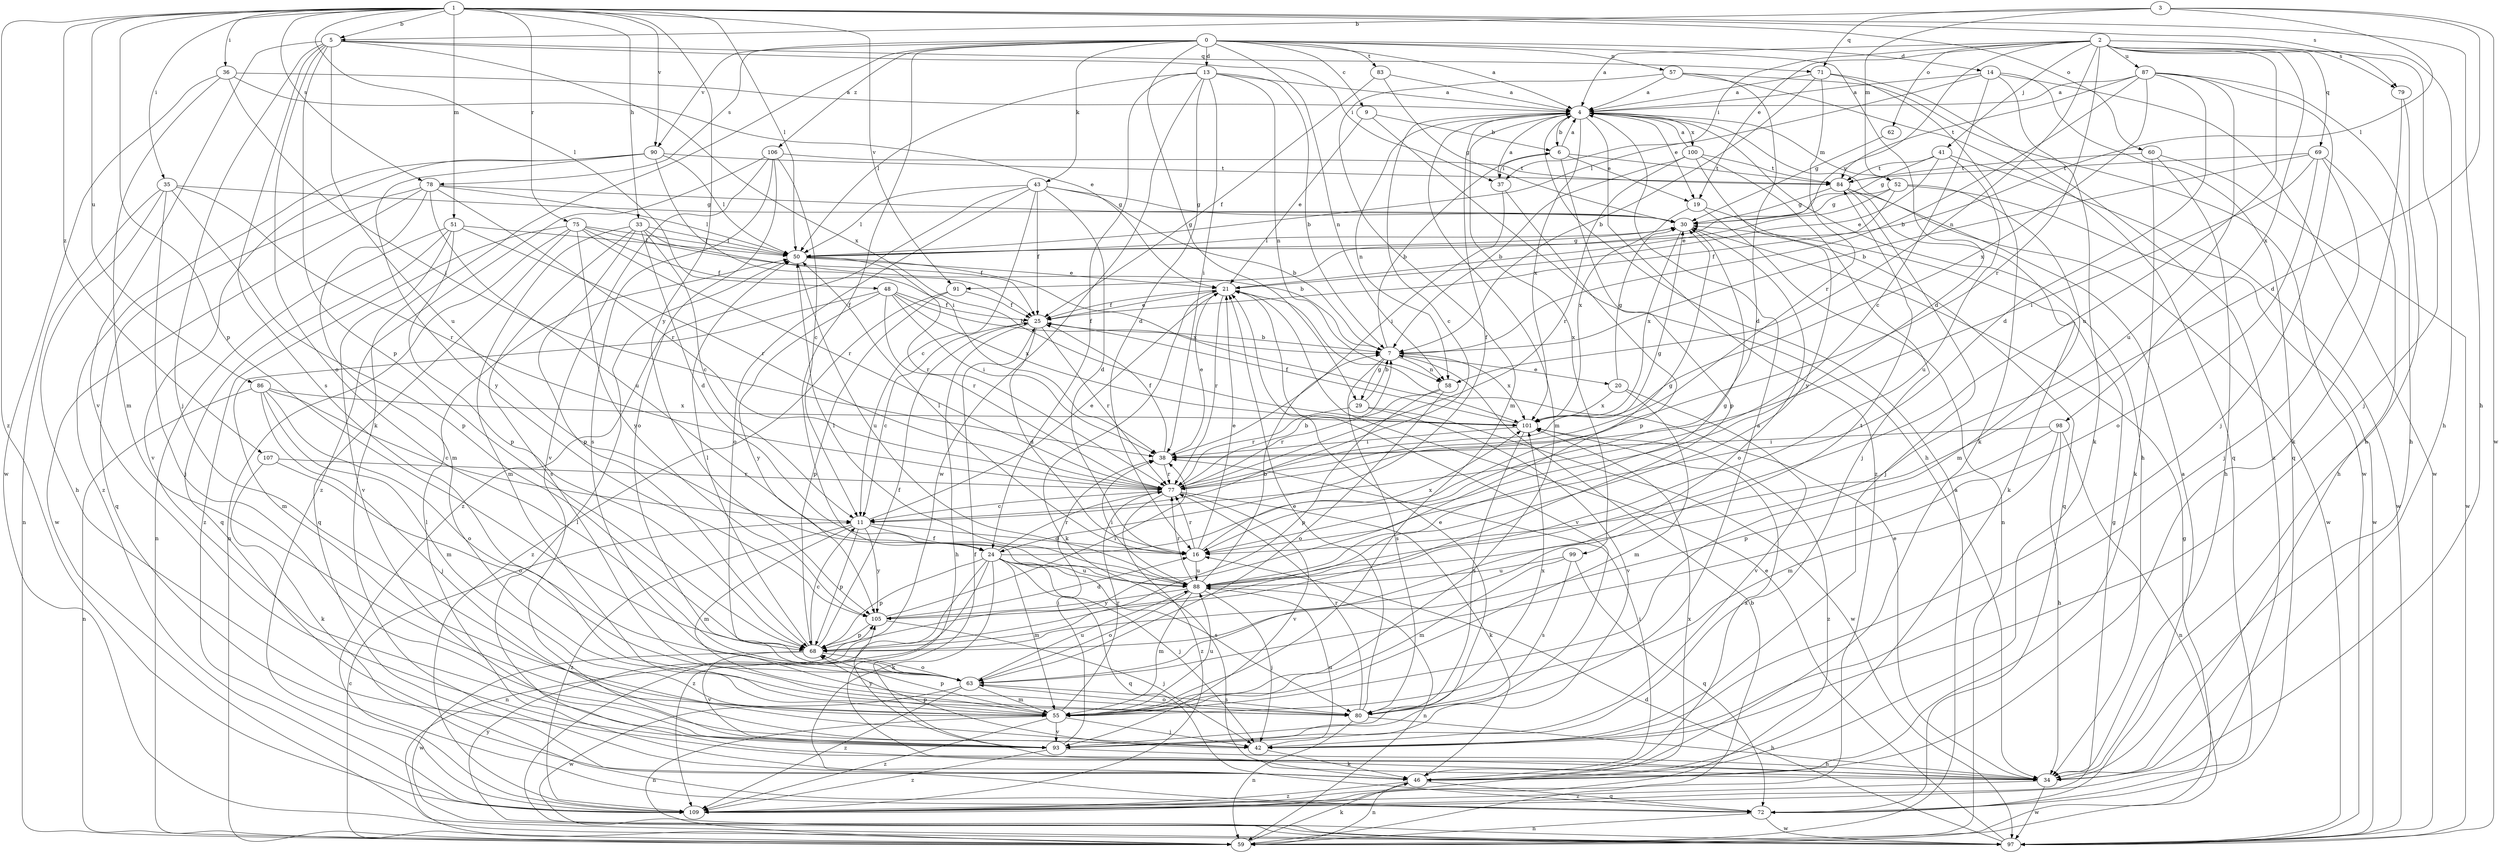 strict digraph  {
0;
1;
2;
3;
4;
5;
6;
7;
9;
11;
13;
14;
16;
19;
20;
21;
24;
25;
29;
30;
33;
34;
35;
36;
37;
38;
41;
42;
43;
46;
48;
50;
51;
52;
55;
57;
58;
59;
60;
62;
63;
68;
69;
71;
72;
75;
77;
78;
79;
80;
83;
84;
86;
87;
88;
90;
91;
93;
97;
98;
99;
100;
101;
105;
106;
107;
109;
0 -> 4  [label=a];
0 -> 9  [label=c];
0 -> 13  [label=d];
0 -> 14  [label=d];
0 -> 16  [label=d];
0 -> 24  [label=f];
0 -> 29  [label=g];
0 -> 43  [label=k];
0 -> 46  [label=k];
0 -> 57  [label=n];
0 -> 58  [label=n];
0 -> 78  [label=s];
0 -> 83  [label=t];
0 -> 90  [label=v];
0 -> 106  [label=z];
1 -> 5  [label=b];
1 -> 33  [label=h];
1 -> 34  [label=h];
1 -> 35  [label=i];
1 -> 36  [label=i];
1 -> 48  [label=l];
1 -> 50  [label=l];
1 -> 51  [label=m];
1 -> 60  [label=o];
1 -> 68  [label=p];
1 -> 75  [label=r];
1 -> 78  [label=s];
1 -> 79  [label=s];
1 -> 86  [label=u];
1 -> 90  [label=v];
1 -> 91  [label=v];
1 -> 105  [label=y];
1 -> 107  [label=z];
1 -> 109  [label=z];
2 -> 4  [label=a];
2 -> 19  [label=e];
2 -> 34  [label=h];
2 -> 37  [label=i];
2 -> 41  [label=j];
2 -> 42  [label=j];
2 -> 58  [label=n];
2 -> 62  [label=o];
2 -> 69  [label=q];
2 -> 77  [label=r];
2 -> 79  [label=s];
2 -> 87  [label=u];
2 -> 88  [label=u];
2 -> 91  [label=v];
2 -> 98  [label=x];
3 -> 5  [label=b];
3 -> 16  [label=d];
3 -> 50  [label=l];
3 -> 52  [label=m];
3 -> 71  [label=q];
3 -> 97  [label=w];
4 -> 6  [label=b];
4 -> 11  [label=c];
4 -> 19  [label=e];
4 -> 24  [label=f];
4 -> 34  [label=h];
4 -> 52  [label=m];
4 -> 55  [label=m];
4 -> 58  [label=n];
4 -> 99  [label=x];
4 -> 100  [label=x];
4 -> 101  [label=x];
4 -> 109  [label=z];
5 -> 37  [label=i];
5 -> 42  [label=j];
5 -> 63  [label=o];
5 -> 68  [label=p];
5 -> 71  [label=q];
5 -> 80  [label=s];
5 -> 88  [label=u];
5 -> 93  [label=v];
5 -> 101  [label=x];
6 -> 4  [label=a];
6 -> 19  [label=e];
6 -> 37  [label=i];
6 -> 68  [label=p];
6 -> 84  [label=t];
7 -> 6  [label=b];
7 -> 20  [label=e];
7 -> 29  [label=g];
7 -> 58  [label=n];
7 -> 80  [label=s];
7 -> 101  [label=x];
9 -> 6  [label=b];
9 -> 21  [label=e];
9 -> 34  [label=h];
11 -> 16  [label=d];
11 -> 21  [label=e];
11 -> 24  [label=f];
11 -> 55  [label=m];
11 -> 68  [label=p];
11 -> 105  [label=y];
11 -> 109  [label=z];
13 -> 4  [label=a];
13 -> 7  [label=b];
13 -> 16  [label=d];
13 -> 24  [label=f];
13 -> 38  [label=i];
13 -> 50  [label=l];
13 -> 58  [label=n];
13 -> 97  [label=w];
14 -> 4  [label=a];
14 -> 11  [label=c];
14 -> 46  [label=k];
14 -> 50  [label=l];
14 -> 72  [label=q];
14 -> 97  [label=w];
16 -> 21  [label=e];
16 -> 50  [label=l];
16 -> 77  [label=r];
16 -> 88  [label=u];
16 -> 101  [label=x];
19 -> 59  [label=n];
19 -> 72  [label=q];
19 -> 101  [label=x];
20 -> 30  [label=g];
20 -> 55  [label=m];
20 -> 93  [label=v];
20 -> 101  [label=x];
21 -> 25  [label=f];
21 -> 46  [label=k];
21 -> 77  [label=r];
21 -> 93  [label=v];
24 -> 30  [label=g];
24 -> 42  [label=j];
24 -> 46  [label=k];
24 -> 55  [label=m];
24 -> 59  [label=n];
24 -> 68  [label=p];
24 -> 72  [label=q];
24 -> 77  [label=r];
24 -> 80  [label=s];
24 -> 88  [label=u];
24 -> 109  [label=z];
25 -> 7  [label=b];
25 -> 11  [label=c];
25 -> 16  [label=d];
25 -> 21  [label=e];
25 -> 34  [label=h];
25 -> 77  [label=r];
29 -> 7  [label=b];
29 -> 77  [label=r];
29 -> 93  [label=v];
29 -> 97  [label=w];
30 -> 50  [label=l];
30 -> 63  [label=o];
30 -> 101  [label=x];
33 -> 11  [label=c];
33 -> 16  [label=d];
33 -> 25  [label=f];
33 -> 50  [label=l];
33 -> 55  [label=m];
33 -> 68  [label=p];
33 -> 80  [label=s];
34 -> 21  [label=e];
34 -> 25  [label=f];
34 -> 50  [label=l];
34 -> 97  [label=w];
34 -> 109  [label=z];
35 -> 30  [label=g];
35 -> 34  [label=h];
35 -> 42  [label=j];
35 -> 59  [label=n];
35 -> 68  [label=p];
35 -> 77  [label=r];
36 -> 4  [label=a];
36 -> 21  [label=e];
36 -> 38  [label=i];
36 -> 55  [label=m];
36 -> 97  [label=w];
37 -> 4  [label=a];
37 -> 38  [label=i];
37 -> 68  [label=p];
38 -> 21  [label=e];
38 -> 25  [label=f];
38 -> 77  [label=r];
41 -> 21  [label=e];
41 -> 30  [label=g];
41 -> 84  [label=t];
41 -> 88  [label=u];
41 -> 97  [label=w];
42 -> 46  [label=k];
42 -> 68  [label=p];
42 -> 88  [label=u];
43 -> 7  [label=b];
43 -> 11  [label=c];
43 -> 16  [label=d];
43 -> 25  [label=f];
43 -> 30  [label=g];
43 -> 50  [label=l];
43 -> 63  [label=o];
43 -> 109  [label=z];
46 -> 38  [label=i];
46 -> 50  [label=l];
46 -> 59  [label=n];
46 -> 72  [label=q];
46 -> 101  [label=x];
46 -> 109  [label=z];
48 -> 7  [label=b];
48 -> 25  [label=f];
48 -> 38  [label=i];
48 -> 55  [label=m];
48 -> 77  [label=r];
48 -> 101  [label=x];
48 -> 105  [label=y];
50 -> 21  [label=e];
50 -> 30  [label=g];
50 -> 77  [label=r];
50 -> 88  [label=u];
50 -> 101  [label=x];
51 -> 50  [label=l];
51 -> 59  [label=n];
51 -> 68  [label=p];
51 -> 72  [label=q];
51 -> 77  [label=r];
51 -> 93  [label=v];
52 -> 21  [label=e];
52 -> 25  [label=f];
52 -> 30  [label=g];
52 -> 55  [label=m];
52 -> 97  [label=w];
55 -> 42  [label=j];
55 -> 59  [label=n];
55 -> 68  [label=p];
55 -> 77  [label=r];
55 -> 88  [label=u];
55 -> 93  [label=v];
55 -> 109  [label=z];
57 -> 4  [label=a];
57 -> 16  [label=d];
57 -> 55  [label=m];
57 -> 72  [label=q];
57 -> 97  [label=w];
58 -> 63  [label=o];
58 -> 68  [label=p];
58 -> 77  [label=r];
59 -> 4  [label=a];
59 -> 7  [label=b];
59 -> 11  [label=c];
59 -> 30  [label=g];
59 -> 46  [label=k];
60 -> 34  [label=h];
60 -> 46  [label=k];
60 -> 84  [label=t];
60 -> 97  [label=w];
62 -> 30  [label=g];
63 -> 55  [label=m];
63 -> 80  [label=s];
63 -> 88  [label=u];
63 -> 97  [label=w];
63 -> 109  [label=z];
68 -> 11  [label=c];
68 -> 25  [label=f];
68 -> 50  [label=l];
68 -> 63  [label=o];
68 -> 84  [label=t];
68 -> 93  [label=v];
68 -> 97  [label=w];
69 -> 7  [label=b];
69 -> 34  [label=h];
69 -> 38  [label=i];
69 -> 42  [label=j];
69 -> 63  [label=o];
69 -> 84  [label=t];
71 -> 4  [label=a];
71 -> 7  [label=b];
71 -> 46  [label=k];
71 -> 77  [label=r];
71 -> 109  [label=z];
72 -> 4  [label=a];
72 -> 59  [label=n];
72 -> 97  [label=w];
75 -> 7  [label=b];
75 -> 25  [label=f];
75 -> 50  [label=l];
75 -> 59  [label=n];
75 -> 72  [label=q];
75 -> 77  [label=r];
75 -> 105  [label=y];
75 -> 109  [label=z];
77 -> 7  [label=b];
77 -> 11  [label=c];
77 -> 30  [label=g];
77 -> 46  [label=k];
77 -> 93  [label=v];
77 -> 109  [label=z];
78 -> 30  [label=g];
78 -> 50  [label=l];
78 -> 55  [label=m];
78 -> 72  [label=q];
78 -> 77  [label=r];
78 -> 88  [label=u];
78 -> 97  [label=w];
79 -> 34  [label=h];
79 -> 46  [label=k];
80 -> 4  [label=a];
80 -> 21  [label=e];
80 -> 34  [label=h];
80 -> 59  [label=n];
80 -> 63  [label=o];
80 -> 77  [label=r];
80 -> 101  [label=x];
83 -> 4  [label=a];
83 -> 25  [label=f];
83 -> 30  [label=g];
84 -> 30  [label=g];
84 -> 42  [label=j];
84 -> 46  [label=k];
84 -> 97  [label=w];
86 -> 11  [label=c];
86 -> 42  [label=j];
86 -> 55  [label=m];
86 -> 59  [label=n];
86 -> 63  [label=o];
86 -> 101  [label=x];
87 -> 4  [label=a];
87 -> 7  [label=b];
87 -> 16  [label=d];
87 -> 34  [label=h];
87 -> 42  [label=j];
87 -> 84  [label=t];
87 -> 88  [label=u];
87 -> 101  [label=x];
88 -> 7  [label=b];
88 -> 30  [label=g];
88 -> 38  [label=i];
88 -> 42  [label=j];
88 -> 50  [label=l];
88 -> 55  [label=m];
88 -> 59  [label=n];
88 -> 63  [label=o];
88 -> 77  [label=r];
88 -> 105  [label=y];
90 -> 38  [label=i];
90 -> 50  [label=l];
90 -> 84  [label=t];
90 -> 93  [label=v];
90 -> 105  [label=y];
90 -> 109  [label=z];
91 -> 25  [label=f];
91 -> 68  [label=p];
91 -> 109  [label=z];
93 -> 21  [label=e];
93 -> 34  [label=h];
93 -> 38  [label=i];
93 -> 105  [label=y];
93 -> 109  [label=z];
97 -> 16  [label=d];
97 -> 21  [label=e];
97 -> 105  [label=y];
98 -> 34  [label=h];
98 -> 38  [label=i];
98 -> 55  [label=m];
98 -> 59  [label=n];
98 -> 68  [label=p];
99 -> 55  [label=m];
99 -> 72  [label=q];
99 -> 80  [label=s];
99 -> 88  [label=u];
100 -> 4  [label=a];
100 -> 7  [label=b];
100 -> 42  [label=j];
100 -> 77  [label=r];
100 -> 84  [label=t];
100 -> 105  [label=y];
101 -> 25  [label=f];
101 -> 38  [label=i];
101 -> 80  [label=s];
101 -> 109  [label=z];
105 -> 16  [label=d];
105 -> 38  [label=i];
105 -> 42  [label=j];
105 -> 68  [label=p];
106 -> 11  [label=c];
106 -> 63  [label=o];
106 -> 80  [label=s];
106 -> 84  [label=t];
106 -> 93  [label=v];
106 -> 109  [label=z];
107 -> 46  [label=k];
107 -> 63  [label=o];
107 -> 77  [label=r];
109 -> 30  [label=g];
109 -> 101  [label=x];
}

